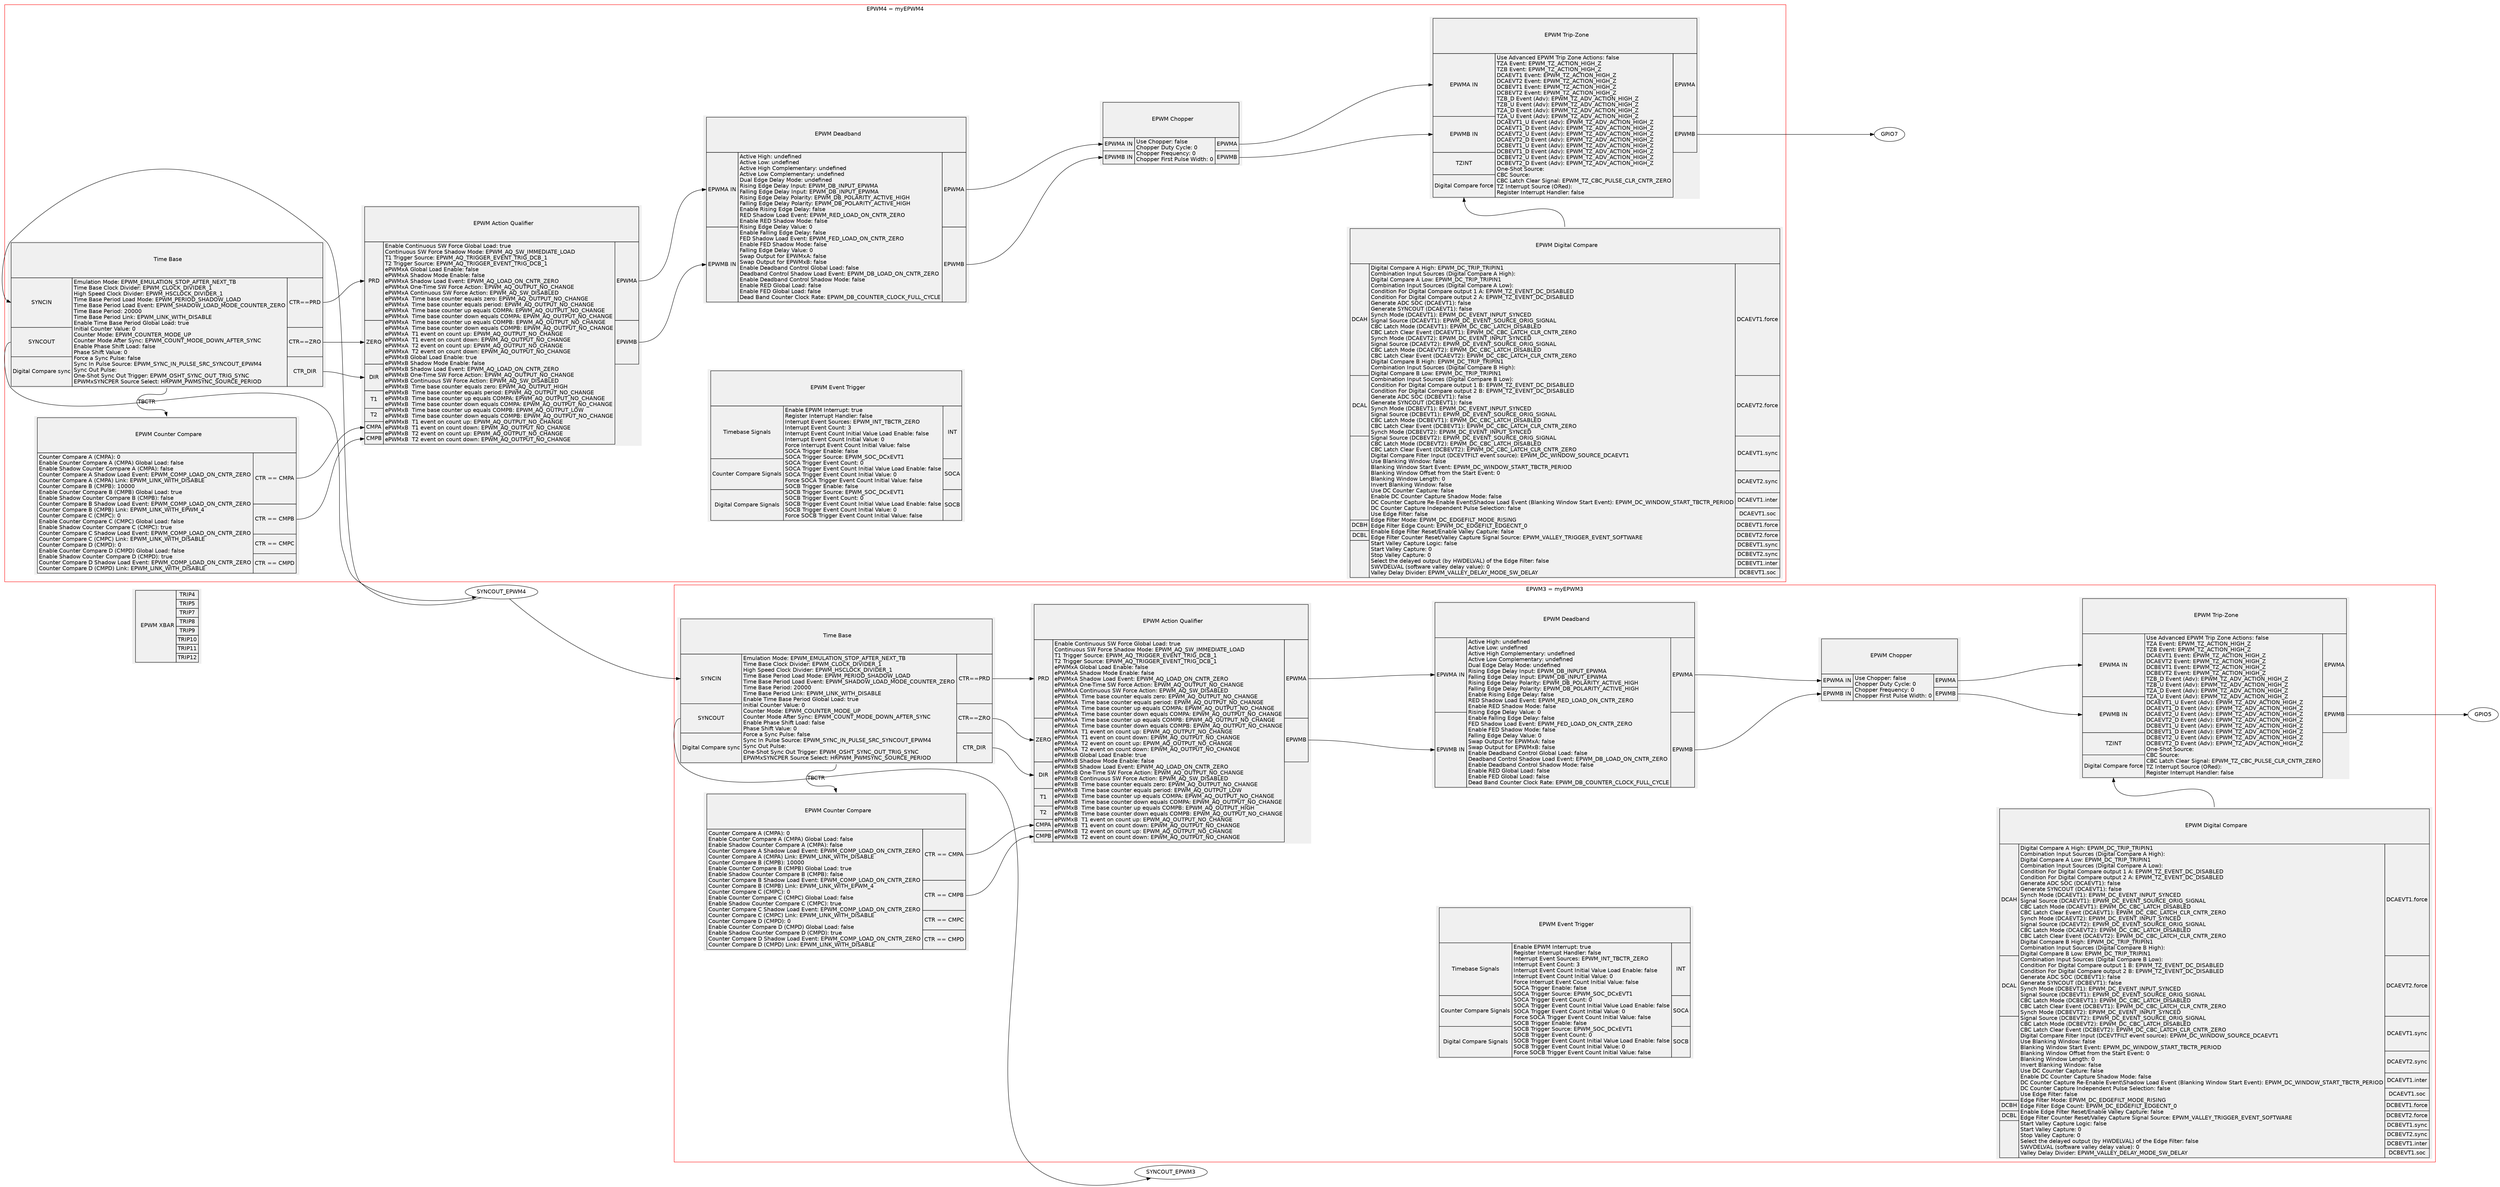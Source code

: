 digraph {
    graph [fontname = "helvetica"];
    node  [fontname = "helvetica"];
    edge  [fontname = "helvetica"];
    graph [mclimit=50 nodesep=0.5 rankdir=LR ranksep=1.25]
                   
    EPWMXBAR [label= <<TABLE BORDER='0' CELLBORDER='1' CELLPADDING='3' CELLSPACING='0'>
                       <TR><TD PORT='epwmxbar_title' ROWSPAN='9'><br/><br/>  EPWM XBAR<br/><br/><br/></TD></TR>
                       <TR><TD PORT='trip4'>TRIP4</TD></TR>
                       <TR><TD PORT='trip5'>TRIP5</TD></TR>
                       <TR><TD PORT='trip7'>TRIP7</TD></TR>
                       <TR><TD PORT='trip8'>TRIP8</TD></TR>
                       <TR><TD PORT='trip9'>TRIP9</TD></TR>
                       <TR><TD PORT='trip10'>TRIP10</TD></TR>
                       <TR><TD PORT='trip11'>TRIP11</TD></TR>
                       <TR><TD PORT='trip12'>TRIP12</TD></TR>
                       </TABLE>> 
               color=black shape=plaintext fillcolor="#F0F0F0" style=filled]

       
    subgraph cluster_epwm4 {
        label = "EPWM4 = myEPWM4";
        color=red;
        
        
        epwm4_TB [label= <<TABLE BORDER='0' CELLBORDER='1' CELLPADDING='3' CELLSPACING='0'>
                        <TR><TD PORT='' COLSPAN='3'><br/><br/>  Time Base <br/><br/><br/></TD></TR>
                        <TR><TD PORT='epwm4_syncin'>SYNCIN</TD><TD ROWSPAN='3'>Emulation Mode: EPWM_EMULATION_STOP_AFTER_NEXT_TB<br align="left" />Time Base Clock Divider: EPWM_CLOCK_DIVIDER_1<br align="left" />High Speed Clock Divider: EPWM_HSCLOCK_DIVIDER_1<br align="left" />Time Base Period Load Mode: EPWM_PERIOD_SHADOW_LOAD<br align="left" />Time Base Period Load Event: EPWM_SHADOW_LOAD_MODE_COUNTER_ZERO<br align="left" />Time Base Period: 20000<br align="left" />Time Base Period Link: EPWM_LINK_WITH_DISABLE<br align="left" />Enable Time Base Period Global Load: true<br align="left" />Initial Counter Value: 0<br align="left" />Counter Mode: EPWM_COUNTER_MODE_UP<br align="left" />Counter Mode After Sync: EPWM_COUNT_MODE_DOWN_AFTER_SYNC<br align="left" />Enable Phase Shift Load: false<br align="left" />Phase Shift Value: 0<br align="left" />Force a Sync Pulse: false<br align="left" />Sync In Pulse Source: EPWM_SYNC_IN_PULSE_SRC_SYNCOUT_EPWM4<br align="left" />Sync Out Pulse: <br align="left" />One-Shot Sync Out Trigger: EPWM_OSHT_SYNC_OUT_TRIG_SYNC<br align="left" />EPWMxSYNCPER Source Select: HRPWM_PWMSYNC_SOURCE_PERIOD<br align="left" /></TD><TD PORT='epwm4_tb_prd'>CTR==PRD</TD></TR>
                        <TR><TD PORT='epwm4_syncout'>SYNCOUT</TD><TD COL='3' PORT='epwm4_tb_zero'>CTR==ZRO</TD></TR>
                        <TR><TD PORT=''>Digital Compare sync</TD><TD COL='3' PORT='epwm4_tb_dir'>CTR_DIR</TD></TR>
                       </TABLE>> 
               color=black shape=plaintext fillcolor="#F0F0F0" style=filled]
        
        
        epwm4_DC [label= <<TABLE BORDER='0' CELLBORDER='1' CELLPADDING='3' CELLSPACING='0'>
                       <TR><TD PORT='epwm4_dc_title' COLSPAN='3'><br/><br/>  EPWM Digital Compare<br/><br/><br/></TD></TR>
                       <TR><TD PORT='epwm4_dcah'>DCAH</TD><TD ROWSPAN='12'>Digital Compare A High: EPWM_DC_TRIP_TRIPIN1<br align="left" />Combination Input Sources (Digital Compare A High): <br align="left" />Digital Compare A Low: EPWM_DC_TRIP_TRIPIN1<br align="left" />Combination Input Sources (Digital Compare A Low): <br align="left" />Condition For Digital Compare output 1 A: EPWM_TZ_EVENT_DC_DISABLED<br align="left" />Condition For Digital Compare output 2 A: EPWM_TZ_EVENT_DC_DISABLED<br align="left" />Generate ADC SOC (DCAEVT1): false<br align="left" />Generate SYNCOUT (DCAEVT1): false<br align="left" />Synch Mode (DCAEVT1): EPWM_DC_EVENT_INPUT_SYNCED<br align="left" />Signal Source (DCAEVT1): EPWM_DC_EVENT_SOURCE_ORIG_SIGNAL<br align="left" />CBC Latch Mode (DCAEVT1): EPWM_DC_CBC_LATCH_DISABLED<br align="left" />CBC Latch Clear Event (DCAEVT1): EPWM_DC_CBC_LATCH_CLR_CNTR_ZERO<br align="left" />Synch Mode (DCAEVT2): EPWM_DC_EVENT_INPUT_SYNCED<br align="left" />Signal Source (DCAEVT2): EPWM_DC_EVENT_SOURCE_ORIG_SIGNAL<br align="left" />CBC Latch Mode (DCAEVT2): EPWM_DC_CBC_LATCH_DISABLED<br align="left" />CBC Latch Clear Event (DCAEVT2): EPWM_DC_CBC_LATCH_CLR_CNTR_ZERO<br align="left" />Digital Compare B High: EPWM_DC_TRIP_TRIPIN1<br align="left" />Combination Input Sources (Digital Compare B High): <br align="left" />Digital Compare B Low: EPWM_DC_TRIP_TRIPIN1<br align="left" />Combination Input Sources (Digital Compare B Low): <br align="left" />Condition For Digital Compare output 1 B: EPWM_TZ_EVENT_DC_DISABLED<br align="left" />Condition For Digital Compare output 2 B: EPWM_TZ_EVENT_DC_DISABLED<br align="left" />Generate ADC SOC (DCBEVT1): false<br align="left" />Generate SYNCOUT (DCBEVT1): false<br align="left" />Synch Mode (DCBEVT1): EPWM_DC_EVENT_INPUT_SYNCED<br align="left" />Signal Source (DCBEVT1): EPWM_DC_EVENT_SOURCE_ORIG_SIGNAL<br align="left" />CBC Latch Mode (DCBEVT1): EPWM_DC_CBC_LATCH_DISABLED<br align="left" />CBC Latch Clear Event (DCBEVT1): EPWM_DC_CBC_LATCH_CLR_CNTR_ZERO<br align="left" />Synch Mode (DCBEVT2): EPWM_DC_EVENT_INPUT_SYNCED<br align="left" />Signal Source (DCBEVT2): EPWM_DC_EVENT_SOURCE_ORIG_SIGNAL<br align="left" />CBC Latch Mode (DCBEVT2): EPWM_DC_CBC_LATCH_DISABLED<br align="left" />CBC Latch Clear Event (DCBEVT2): EPWM_DC_CBC_LATCH_CLR_CNTR_ZERO<br align="left" />Digital Compare Filter Input (DCEVTFILT event source): EPWM_DC_WINDOW_SOURCE_DCAEVT1<br align="left" />Use Blanking Window: false<br align="left" />Blanking Window Start Event: EPWM_DC_WINDOW_START_TBCTR_PERIOD<br align="left" />Blanking Window Offset from the Start Event: 0<br align="left" />Blanking Window Length: 0<br align="left" />Invert Blanking Window: false<br align="left" />Use DC Counter Capture: false<br align="left" />Enable DC Counter Capture Shadow Mode: false<br align="left" />DC Counter Capture Re-Enable Event\Shadow Load Event (Blanking Window Start Event): EPWM_DC_WINDOW_START_TBCTR_PERIOD<br align="left" />DC Counter Capture Independent Pulse Selection: false<br align="left" />Use Edge Filter: false<br align="left" />Edge Filter Mode: EPWM_DC_EDGEFILT_MODE_RISING<br align="left" />Edge Filter Edge Count: EPWM_DC_EDGEFILT_EDGECNT_0<br align="left" />Enable Edge Filter Reset/Enable Valley Capture: false<br align="left" />Edge Filter Counter Reset/Valley Capture Signal Source: EPWM_VALLEY_TRIGGER_EVENT_SOFTWARE<br align="left" />Start Valley Capture Logic: false<br align="left" />Start Valley Capture: 0<br align="left" />Stop Valley Capture: 0<br align="left" />Select the delayed output (by HWDELVAL) of the Edge Filter: false<br align="left" />SWVDELVAL (software valley delay value): 0<br align="left" />Valley Delay Divider: EPWM_VALLEY_DELAY_MODE_SW_DELAY<br align="left" /></TD><TD COL='3' PORT='epwm4_dcaevt1frc'>DCAEVT1.force</TD></TR>
                       <TR><TD PORT='epwm4_dcal'>DCAL</TD>                                 <TD COL='3' PORT=''>DCAEVT2.force</TD></TR>
                       <TR><TD ROWSPAN='4'></TD>                                                        <TD COL='3' PORT=''>DCAEVT1.sync</TD></TR>
                       <TR>                                                                             <TD COL='3' PORT=''>DCAEVT2.sync</TD></TR>
                       <TR>                                                                             <TD COL='3' PORT=''>DCAEVT1.inter</TD></TR>
                       <TR>                                                                             <TD COL='3' PORT=''>DCAEVT1.soc</TD></TR>
                       <TR><TD PORT='epwm4_dcbh'>DCBH</TD>                                 <TD PORT='epwm4_dcbevt1frc'>DCBEVT1.force</TD></TR>
                       <TR><TD PORT='epwm4_dcbl'>DCBL</TD>                                 <TD PORT=''>DCBEVT2.force</TD></TR>
                       <TR><TD ROWSPAN='4'></TD>                                                        <TD COL='3' PORT=''>DCBEVT1.sync</TD></TR>
                       <TR>                                                                             <TD COL='3' PORT=''>DCBEVT2.sync</TD></TR>
                       <TR>                                                                             <TD COL='3' PORT=''>DCBEVT1.inter</TD></TR>
                       <TR>                                                                             <TD COL='3' PORT=''>DCBEVT1.soc</TD></TR>
                       </TABLE>> 
               color=black shape=plaintext fillcolor="#F0F0F0" style=filled]
        

        epwm4_CC [label= <<TABLE BORDER='0' CELLBORDER='1' CELLPADDING='3' CELLSPACING='0'>
                       <TR><TD PORT='epwm4_cc_title' COLSPAN='3'><br/><br/>  EPWM Counter Compare<br/><br/><br/></TD></TR>
                       <TR><TD PORT='' COLSPAN='2' ROWSPAN='4'>Counter Compare A (CMPA): 0<br align="left" />Enable Counter Compare A (CMPA) Global Load: false<br align="left" />Enable Shadow Counter Compare A (CMPA): false<br align="left" />Counter Compare A Shadow Load Event: EPWM_COMP_LOAD_ON_CNTR_ZERO<br align="left" />Counter Compare A (CMPA) Link: EPWM_LINK_WITH_DISABLE<br align="left" />Counter Compare B (CMPB): 10000<br align="left" />Enable Counter Compare B (CMPB) Global Load: true<br align="left" />Enable Shadow Counter Compare B (CMPB): false<br align="left" />Counter Compare B Shadow Load Event: EPWM_COMP_LOAD_ON_CNTR_ZERO<br align="left" />Counter Compare B (CMPB) Link: EPWM_LINK_WITH_EPWM_4<br align="left" />Counter Compare C (CMPC): 0<br align="left" />Enable Counter Compare C (CMPC) Global Load: false<br align="left" />Enable Shadow Counter Compare C (CMPC): true<br align="left" />Counter Compare C Shadow Load Event: EPWM_COMP_LOAD_ON_CNTR_ZERO<br align="left" />Counter Compare C (CMPC) Link: EPWM_LINK_WITH_DISABLE<br align="left" />Counter Compare D (CMPD): 0<br align="left" />Enable Counter Compare D (CMPD) Global Load: false<br align="left" />Enable Shadow Counter Compare D (CMPD): true<br align="left" />Counter Compare D Shadow Load Event: EPWM_COMP_LOAD_ON_CNTR_ZERO<br align="left" />Counter Compare D (CMPD) Link: EPWM_LINK_WITH_DISABLE<br align="left" /></TD><TD COL='3' PORT='epwm4_cc_cmpa'>CTR == CMPA</TD></TR>
                       <TR><TD COL='3' PORT='epwm4_cc_cmpb'>CTR == CMPB</TD></TR>
                       <TR><TD COL='3' PORT='epwm4_cc_cmpc'>CTR == CMPC</TD></TR>
                       <TR><TD COL='3' PORT='epwm4_cc_cmpd'>CTR == CMPD</TD></TR>
                       </TABLE>> 
               color=black shape=plaintext fillcolor="#F0F0F0" style=filled]


        epwm4_AQ [label= <<TABLE BORDER='0' CELLBORDER='1' CELLPADDING='3' CELLSPACING='0'>
                       <TR><TD PORT='epwm4_aq_title' COLSPAN='3'><br/><br/>  EPWM Action Qualifier<br/><br/><br/></TD></TR>
                       <TR><TD PORT='epwm4_aq_prd'>PRD</TD><TD PORT='' ROWSPAN='7'>Enable Continuous SW Force Global Load: true<br align="left" />Continuous SW Force Shadow Mode: EPWM_AQ_SW_IMMEDIATE_LOAD<br align="left" />T1 Trigger Source: EPWM_AQ_TRIGGER_EVENT_TRIG_DCB_1<br align="left" />T2 Trigger Source: EPWM_AQ_TRIGGER_EVENT_TRIG_DCB_1<br align="left" />ePWMxA Global Load Enable: false<br align="left" />ePWMxA Shadow Mode Enable: false<br align="left" />ePWMxA Shadow Load Event: EPWM_AQ_LOAD_ON_CNTR_ZERO<br align="left" />ePWMxA One-Time SW Force Action: EPWM_AQ_OUTPUT_NO_CHANGE<br align="left" />ePWMxA Continuous SW Force Action: EPWM_AQ_SW_DISABLED<br align="left" />ePWMxA  Time base counter equals zero: EPWM_AQ_OUTPUT_NO_CHANGE<br align="left" />ePWMxA  Time base counter equals period: EPWM_AQ_OUTPUT_NO_CHANGE<br align="left" />ePWMxA  Time base counter up equals COMPA: EPWM_AQ_OUTPUT_NO_CHANGE<br align="left" />ePWMxA  Time base counter down equals COMPA: EPWM_AQ_OUTPUT_NO_CHANGE<br align="left" />ePWMxA  Time base counter up equals COMPB: EPWM_AQ_OUTPUT_NO_CHANGE<br align="left" />ePWMxA  Time base counter down equals COMPB: EPWM_AQ_OUTPUT_NO_CHANGE<br align="left" />ePWMxA  T1 event on count up: EPWM_AQ_OUTPUT_NO_CHANGE<br align="left" />ePWMxA  T1 event on count down: EPWM_AQ_OUTPUT_NO_CHANGE<br align="left" />ePWMxA  T2 event on count up: EPWM_AQ_OUTPUT_NO_CHANGE<br align="left" />ePWMxA  T2 event on count down: EPWM_AQ_OUTPUT_NO_CHANGE<br align="left" />ePWMxB Global Load Enable: true<br align="left" />ePWMxB Shadow Mode Enable: false<br align="left" />ePWMxB Shadow Load Event: EPWM_AQ_LOAD_ON_CNTR_ZERO<br align="left" />ePWMxB One-Time SW Force Action: EPWM_AQ_OUTPUT_NO_CHANGE<br align="left" />ePWMxB Continuous SW Force Action: EPWM_AQ_SW_DISABLED<br align="left" />ePWMxB  Time base counter equals zero: EPWM_AQ_OUTPUT_HIGH<br align="left" />ePWMxB  Time base counter equals period: EPWM_AQ_OUTPUT_NO_CHANGE<br align="left" />ePWMxB  Time base counter up equals COMPA: EPWM_AQ_OUTPUT_NO_CHANGE<br align="left" />ePWMxB  Time base counter down equals COMPA: EPWM_AQ_OUTPUT_NO_CHANGE<br align="left" />ePWMxB  Time base counter up equals COMPB: EPWM_AQ_OUTPUT_LOW<br align="left" />ePWMxB  Time base counter down equals COMPB: EPWM_AQ_OUTPUT_NO_CHANGE<br align="left" />ePWMxB  T1 event on count up: EPWM_AQ_OUTPUT_NO_CHANGE<br align="left" />ePWMxB  T1 event on count down: EPWM_AQ_OUTPUT_NO_CHANGE<br align="left" />ePWMxB  T2 event on count up: EPWM_AQ_OUTPUT_NO_CHANGE<br align="left" />ePWMxB  T2 event on count down: EPWM_AQ_OUTPUT_NO_CHANGE<br align="left" /></TD><TD COL='3' PORT='epwm4_aq_epwma'>EPWMA</TD></TR>
                       <TR><TD PORT='epwm4_aq_zero'>ZERO</TD>                                    <TD COL='3' PORT='epwm4_aq_epwmb'>EPWMB</TD></TR>
                       <TR><TD PORT='epwm4_aq_dir'>DIR</TD>                                    </TR>
                       <TR><TD PORT='epwm4_aq_t1'>T1</TD>                                    </TR>
                       <TR><TD PORT='epwm4_aq_t2'>T2</TD>                                    </TR>
                       <TR><TD PORT='epwm4_aq_cmpa'>CMPA</TD>                                    </TR>
                       <TR><TD PORT='epwm4_aq_cmpb'>CMPB</TD>                                    </TR>
                       </TABLE>> 
               color=black shape=plaintext fillcolor="#F0F0F0" style=filled]


        epwm4_DB [label= <<TABLE BORDER='0' CELLBORDER='1' CELLPADDING='3' CELLSPACING='0'>
                       <TR><TD PORT='epwm4_db_title' COLSPAN='3'><br/><br/>  EPWM Deadband<br/><br/><br/></TD></TR>
                       <TR><TD PORT='epwm4_db_epwma_in'>EPWMA IN</TD><TD PORT='' ROWSPAN='2'>Active High: undefined<br align="left" />Active Low: undefined<br align="left" />Active High Complementary: undefined<br align="left" />Active Low Complementary: undefined<br align="left" />Dual Edge Delay Mode: undefined<br align="left" />Rising Edge Delay Input: EPWM_DB_INPUT_EPWMA<br align="left" />Falling Edge Delay Input: EPWM_DB_INPUT_EPWMA<br align="left" />Rising Edge Delay Polarity: EPWM_DB_POLARITY_ACTIVE_HIGH<br align="left" />Falling Edge Delay Polarity: EPWM_DB_POLARITY_ACTIVE_HIGH<br align="left" />Enable Rising Edge Delay: false<br align="left" />RED Shadow Load Event: EPWM_RED_LOAD_ON_CNTR_ZERO<br align="left" />Enable RED Shadow Mode: false<br align="left" />Rising Edge Delay Value: 0<br align="left" />Enable Falling Edge Delay: false<br align="left" />FED Shadow Load Event: EPWM_FED_LOAD_ON_CNTR_ZERO<br align="left" />Enable FED Shadow Mode: false<br align="left" />Falling Edge Delay Value: 0<br align="left" />Swap Output for EPWMxA: false<br align="left" />Swap Output for EPWMxB: false<br align="left" />Enable Deadband Control Global Load: false<br align="left" />Deadband Control Shadow Load Event: EPWM_DB_LOAD_ON_CNTR_ZERO<br align="left" />Enable Deadband Control Shadow Mode: false<br align="left" />Enable RED Global Load: false<br align="left" />Enable FED Global Load: false<br align="left" />Dead Band Counter Clock Rate: EPWM_DB_COUNTER_CLOCK_FULL_CYCLE<br align="left" /></TD><TD COL='3' PORT='epwm4_db_epwma_out'>EPWMA</TD></TR>
                       <TR><TD PORT='epwm4_db_epwmb_in'>EPWMB IN</TD>                                    <TD COL='3' PORT='epwm4_db_epwmb_out'>EPWMB</TD></TR>
                       </TABLE>> 
               color=black shape=plaintext fillcolor="#F0F0F0" style=filled]


        epwm4_PC [label= <<TABLE BORDER='0' CELLBORDER='1' CELLPADDING='3' CELLSPACING='0'>
                       <TR><TD PORT='epwm4_pc_title' COLSPAN='3'><br/><br/>  EPWM Chopper<br/><br/><br/></TD></TR>
                       <TR><TD PORT='epwm4_pc_epwma_in'>EPWMA IN</TD><TD PORT='' ROWSPAN='2'>Use Chopper: false<br align="left" />Chopper Duty Cycle: 0<br align="left" />Chopper Frequency: 0<br align="left" />Chopper First Pulse Width: 0<br align="left" /></TD><TD COL='3' PORT='epwm4_pc_epwma_out'>EPWMA</TD></TR>
                       <TR><TD PORT='epwm4_pc_epwmb_in'>EPWMB IN</TD>                                    <TD COL='3' PORT='epwm4_pc_epwmb_out'>EPWMB</TD></TR>
                       </TABLE>> 
               color=black shape=plaintext fillcolor="#F0F0F0" style=filled]


        epwm4_TZ [label= <<TABLE BORDER='0' CELLBORDER='1' CELLPADDING='3' CELLSPACING='0'>
                       <TR><TD PORT='epwm4_tz_title' COLSPAN='3'><br/><br/>  EPWM Trip-Zone<br/><br/><br/></TD></TR>
                       <TR><TD PORT='epwm4_tz_epwma_in'>EPWMA IN</TD><TD PORT='' ROWSPAN='4'>Use Advanced EPWM Trip Zone Actions: false<br align="left" />TZA Event: EPWM_TZ_ACTION_HIGH_Z<br align="left" />TZB Event: EPWM_TZ_ACTION_HIGH_Z<br align="left" />DCAEVT1 Event: EPWM_TZ_ACTION_HIGH_Z<br align="left" />DCAEVT2 Event: EPWM_TZ_ACTION_HIGH_Z<br align="left" />DCBEVT1 Event: EPWM_TZ_ACTION_HIGH_Z<br align="left" />DCBEVT2 Event: EPWM_TZ_ACTION_HIGH_Z<br align="left" />TZB_D Event (Adv): EPWM_TZ_ADV_ACTION_HIGH_Z<br align="left" />TZB_U Event (Adv): EPWM_TZ_ADV_ACTION_HIGH_Z<br align="left" />TZA_D Event (Adv): EPWM_TZ_ADV_ACTION_HIGH_Z<br align="left" />TZA_U Event (Adv): EPWM_TZ_ADV_ACTION_HIGH_Z<br align="left" />DCAEVT1_U Event (Adv): EPWM_TZ_ADV_ACTION_HIGH_Z<br align="left" />DCAEVT1_D Event (Adv): EPWM_TZ_ADV_ACTION_HIGH_Z<br align="left" />DCAEVT2_U Event (Adv): EPWM_TZ_ADV_ACTION_HIGH_Z<br align="left" />DCAEVT2_D Event (Adv): EPWM_TZ_ADV_ACTION_HIGH_Z<br align="left" />DCBEVT1_U Event (Adv): EPWM_TZ_ADV_ACTION_HIGH_Z<br align="left" />DCBEVT1_D Event (Adv): EPWM_TZ_ADV_ACTION_HIGH_Z<br align="left" />DCBEVT2_U Event (Adv): EPWM_TZ_ADV_ACTION_HIGH_Z<br align="left" />DCBEVT2_D Event (Adv): EPWM_TZ_ADV_ACTION_HIGH_Z<br align="left" />One-Shot Source: <br align="left" />CBC Source: <br align="left" />CBC Latch Clear Signal: EPWM_TZ_CBC_PULSE_CLR_CNTR_ZERO<br align="left" />TZ Interrupt Source (ORed): <br align="left" />Register Interrupt Handler: false<br align="left" /></TD><TD COL='3' PORT='epwm4_tz_epwma_out'>EPWMA</TD></TR>
                       <TR><TD PORT='epwm4_tz_epwmb_in'>EPWMB IN</TD>                                    <TD COL='3' PORT='epwm4_tz_epwmb_out'>EPWMB</TD></TR>
                       <TR><TD PORT='epwm4_tz_int'>TZINT</TD>                                    </TR>
                       <TR><TD PORT='epwm4_tz_dcforce'>Digital Compare force</TD>                                    </TR>
                       </TABLE>> 
               color=black shape=plaintext fillcolor="#F0F0F0" style=filled]


        epwm4_ET [label= <<TABLE BORDER='0' CELLBORDER='1' CELLPADDING='3' CELLSPACING='0'>
                       <TR><TD PORT='epwm4_et_title' COLSPAN='3'><br/><br/>  EPWM Event Trigger<br/><br/><br/></TD></TR>
                       <TR><TD PORT='epwm4_et_tb'>Timebase Signals</TD><TD PORT='' ROWSPAN='3'>Enable EPWM Interrupt: true<br align="left" />Register Interrupt Handler: false<br align="left" />Interrupt Event Sources: EPWM_INT_TBCTR_ZERO<br align="left" />Interrupt Event Count: 3<br align="left" />Interrupt Event Count Initial Value Load Enable: false<br align="left" />Interrupt Event Count Initial Value: 0<br align="left" />Force Interrupt Event Count Initial Value: false<br align="left" />SOCA Trigger Enable: false<br align="left" />SOCA Trigger Source: EPWM_SOC_DCxEVT1<br align="left" />SOCA Trigger Event Count: 0<br align="left" />SOCA Trigger Event Count Initial Value Load Enable: false<br align="left" />SOCA Trigger Event Count Initial Value: 0<br align="left" />Force SOCA Trigger Event Count Initial Value: false<br align="left" />SOCB Trigger Enable: false<br align="left" />SOCB Trigger Source: EPWM_SOC_DCxEVT1<br align="left" />SOCB Trigger Event Count: 0<br align="left" />SOCB Trigger Event Count Initial Value Load Enable: false<br align="left" />SOCB Trigger Event Count Initial Value: 0<br align="left" />Force SOCB Trigger Event Count Initial Value: false<br align="left" /></TD><TD COL='3' PORT='epwm4_et_int'>INT</TD></TR>
                       <TR><TD PORT='epwm4_et_cc'>Counter Compare Signals</TD>                                    <TD COL='3' PORT='epwm4_et_soca'>SOCA</TD></TR>
                       <TR><TD PORT='epwm4_et_dc'>Digital Compare Signals</TD>                                    <TD COL='3' PORT='epwm4_et_socb'>SOCB</TD></TR>
                       </TABLE>> 
               color=black shape=plaintext fillcolor="#F0F0F0" style=filled]


        {rank=same epwm4_TB; epwm4_CC};
        {rank=same epwm4_TZ; epwm4_DC};
        {rank=same epwm4_DB; epwm4_ET};
    }

    epwm4_TB:s -> epwm4_CC:n [label="TBCTR"];
    epwm4_DC:n -> epwm4_TZ:epwm4_tz_dcforce:s;


    epwm4_TB:epwm4_tb_prd:e -> epwm4_AQ:epwm4_aq_prd:w;
    epwm4_TB:epwm4_tb_zero:e -> epwm4_AQ:epwm4_aq_zero:w;
    epwm4_TB:epwm4_tb_dir:e -> epwm4_AQ:epwm4_aq_dir:w;
    epwm4_CC:epwm4_cc_cmpa:e -> epwm4_AQ:epwm4_aq_cmpa:w;
    epwm4_CC:epwm4_cc_cmpb:e -> epwm4_AQ:epwm4_aq_cmpb:w;

    epwm4_AQ:epwm4_aq_epwma:e -> epwm4_DB:epwm4_db_epwma_in:w
    epwm4_DB:epwm4_db_epwma_out:e -> epwm4_PC:epwm4_pc_epwma_in:w
    epwm4_PC:epwm4_pc_epwma_out:e -> epwm4_TZ:epwm4_tz_epwma_in:w

    
    epwm4_AQ:epwm4_aq_epwmb:e -> epwm4_DB:epwm4_db_epwmb_in:w
    epwm4_DB:epwm4_db_epwmb_out:e -> epwm4_PC:epwm4_pc_epwmb_in:w
    epwm4_PC:epwm4_pc_epwmb_out:e -> epwm4_TZ:epwm4_tz_epwmb_in:w


 	epwm4_TB:epwm4_syncout -> SYNCOUT_EPWM4

    epwm4_TZ:epwm4_tz_epwmb_out:e -> GPIO7
       
    subgraph cluster_epwm3 {
        label = "EPWM3 = myEPWM3";
        color=red;
        
        
        epwm3_TB [label= <<TABLE BORDER='0' CELLBORDER='1' CELLPADDING='3' CELLSPACING='0'>
                        <TR><TD PORT='' COLSPAN='3'><br/><br/>  Time Base <br/><br/><br/></TD></TR>
                        <TR><TD PORT='epwm3_syncin'>SYNCIN</TD><TD ROWSPAN='3'>Emulation Mode: EPWM_EMULATION_STOP_AFTER_NEXT_TB<br align="left" />Time Base Clock Divider: EPWM_CLOCK_DIVIDER_1<br align="left" />High Speed Clock Divider: EPWM_HSCLOCK_DIVIDER_1<br align="left" />Time Base Period Load Mode: EPWM_PERIOD_SHADOW_LOAD<br align="left" />Time Base Period Load Event: EPWM_SHADOW_LOAD_MODE_COUNTER_ZERO<br align="left" />Time Base Period: 20000<br align="left" />Time Base Period Link: EPWM_LINK_WITH_DISABLE<br align="left" />Enable Time Base Period Global Load: true<br align="left" />Initial Counter Value: 0<br align="left" />Counter Mode: EPWM_COUNTER_MODE_UP<br align="left" />Counter Mode After Sync: EPWM_COUNT_MODE_DOWN_AFTER_SYNC<br align="left" />Enable Phase Shift Load: false<br align="left" />Phase Shift Value: 0<br align="left" />Force a Sync Pulse: false<br align="left" />Sync In Pulse Source: EPWM_SYNC_IN_PULSE_SRC_SYNCOUT_EPWM4<br align="left" />Sync Out Pulse: <br align="left" />One-Shot Sync Out Trigger: EPWM_OSHT_SYNC_OUT_TRIG_SYNC<br align="left" />EPWMxSYNCPER Source Select: HRPWM_PWMSYNC_SOURCE_PERIOD<br align="left" /></TD><TD PORT='epwm3_tb_prd'>CTR==PRD</TD></TR>
                        <TR><TD PORT='epwm3_syncout'>SYNCOUT</TD><TD COL='3' PORT='epwm3_tb_zero'>CTR==ZRO</TD></TR>
                        <TR><TD PORT=''>Digital Compare sync</TD><TD COL='3' PORT='epwm3_tb_dir'>CTR_DIR</TD></TR>
                       </TABLE>> 
               color=black shape=plaintext fillcolor="#F0F0F0" style=filled]
        
        
        epwm3_DC [label= <<TABLE BORDER='0' CELLBORDER='1' CELLPADDING='3' CELLSPACING='0'>
                       <TR><TD PORT='epwm3_dc_title' COLSPAN='3'><br/><br/>  EPWM Digital Compare<br/><br/><br/></TD></TR>
                       <TR><TD PORT='epwm3_dcah'>DCAH</TD><TD ROWSPAN='12'>Digital Compare A High: EPWM_DC_TRIP_TRIPIN1<br align="left" />Combination Input Sources (Digital Compare A High): <br align="left" />Digital Compare A Low: EPWM_DC_TRIP_TRIPIN1<br align="left" />Combination Input Sources (Digital Compare A Low): <br align="left" />Condition For Digital Compare output 1 A: EPWM_TZ_EVENT_DC_DISABLED<br align="left" />Condition For Digital Compare output 2 A: EPWM_TZ_EVENT_DC_DISABLED<br align="left" />Generate ADC SOC (DCAEVT1): false<br align="left" />Generate SYNCOUT (DCAEVT1): false<br align="left" />Synch Mode (DCAEVT1): EPWM_DC_EVENT_INPUT_SYNCED<br align="left" />Signal Source (DCAEVT1): EPWM_DC_EVENT_SOURCE_ORIG_SIGNAL<br align="left" />CBC Latch Mode (DCAEVT1): EPWM_DC_CBC_LATCH_DISABLED<br align="left" />CBC Latch Clear Event (DCAEVT1): EPWM_DC_CBC_LATCH_CLR_CNTR_ZERO<br align="left" />Synch Mode (DCAEVT2): EPWM_DC_EVENT_INPUT_SYNCED<br align="left" />Signal Source (DCAEVT2): EPWM_DC_EVENT_SOURCE_ORIG_SIGNAL<br align="left" />CBC Latch Mode (DCAEVT2): EPWM_DC_CBC_LATCH_DISABLED<br align="left" />CBC Latch Clear Event (DCAEVT2): EPWM_DC_CBC_LATCH_CLR_CNTR_ZERO<br align="left" />Digital Compare B High: EPWM_DC_TRIP_TRIPIN1<br align="left" />Combination Input Sources (Digital Compare B High): <br align="left" />Digital Compare B Low: EPWM_DC_TRIP_TRIPIN1<br align="left" />Combination Input Sources (Digital Compare B Low): <br align="left" />Condition For Digital Compare output 1 B: EPWM_TZ_EVENT_DC_DISABLED<br align="left" />Condition For Digital Compare output 2 B: EPWM_TZ_EVENT_DC_DISABLED<br align="left" />Generate ADC SOC (DCBEVT1): false<br align="left" />Generate SYNCOUT (DCBEVT1): false<br align="left" />Synch Mode (DCBEVT1): EPWM_DC_EVENT_INPUT_SYNCED<br align="left" />Signal Source (DCBEVT1): EPWM_DC_EVENT_SOURCE_ORIG_SIGNAL<br align="left" />CBC Latch Mode (DCBEVT1): EPWM_DC_CBC_LATCH_DISABLED<br align="left" />CBC Latch Clear Event (DCBEVT1): EPWM_DC_CBC_LATCH_CLR_CNTR_ZERO<br align="left" />Synch Mode (DCBEVT2): EPWM_DC_EVENT_INPUT_SYNCED<br align="left" />Signal Source (DCBEVT2): EPWM_DC_EVENT_SOURCE_ORIG_SIGNAL<br align="left" />CBC Latch Mode (DCBEVT2): EPWM_DC_CBC_LATCH_DISABLED<br align="left" />CBC Latch Clear Event (DCBEVT2): EPWM_DC_CBC_LATCH_CLR_CNTR_ZERO<br align="left" />Digital Compare Filter Input (DCEVTFILT event source): EPWM_DC_WINDOW_SOURCE_DCAEVT1<br align="left" />Use Blanking Window: false<br align="left" />Blanking Window Start Event: EPWM_DC_WINDOW_START_TBCTR_PERIOD<br align="left" />Blanking Window Offset from the Start Event: 0<br align="left" />Blanking Window Length: 0<br align="left" />Invert Blanking Window: false<br align="left" />Use DC Counter Capture: false<br align="left" />Enable DC Counter Capture Shadow Mode: false<br align="left" />DC Counter Capture Re-Enable Event\Shadow Load Event (Blanking Window Start Event): EPWM_DC_WINDOW_START_TBCTR_PERIOD<br align="left" />DC Counter Capture Independent Pulse Selection: false<br align="left" />Use Edge Filter: false<br align="left" />Edge Filter Mode: EPWM_DC_EDGEFILT_MODE_RISING<br align="left" />Edge Filter Edge Count: EPWM_DC_EDGEFILT_EDGECNT_0<br align="left" />Enable Edge Filter Reset/Enable Valley Capture: false<br align="left" />Edge Filter Counter Reset/Valley Capture Signal Source: EPWM_VALLEY_TRIGGER_EVENT_SOFTWARE<br align="left" />Start Valley Capture Logic: false<br align="left" />Start Valley Capture: 0<br align="left" />Stop Valley Capture: 0<br align="left" />Select the delayed output (by HWDELVAL) of the Edge Filter: false<br align="left" />SWVDELVAL (software valley delay value): 0<br align="left" />Valley Delay Divider: EPWM_VALLEY_DELAY_MODE_SW_DELAY<br align="left" /></TD><TD COL='3' PORT='epwm3_dcaevt1frc'>DCAEVT1.force</TD></TR>
                       <TR><TD PORT='epwm3_dcal'>DCAL</TD>                                 <TD COL='3' PORT=''>DCAEVT2.force</TD></TR>
                       <TR><TD ROWSPAN='4'></TD>                                                        <TD COL='3' PORT=''>DCAEVT1.sync</TD></TR>
                       <TR>                                                                             <TD COL='3' PORT=''>DCAEVT2.sync</TD></TR>
                       <TR>                                                                             <TD COL='3' PORT=''>DCAEVT1.inter</TD></TR>
                       <TR>                                                                             <TD COL='3' PORT=''>DCAEVT1.soc</TD></TR>
                       <TR><TD PORT='epwm3_dcbh'>DCBH</TD>                                 <TD PORT='epwm3_dcbevt1frc'>DCBEVT1.force</TD></TR>
                       <TR><TD PORT='epwm3_dcbl'>DCBL</TD>                                 <TD PORT=''>DCBEVT2.force</TD></TR>
                       <TR><TD ROWSPAN='4'></TD>                                                        <TD COL='3' PORT=''>DCBEVT1.sync</TD></TR>
                       <TR>                                                                             <TD COL='3' PORT=''>DCBEVT2.sync</TD></TR>
                       <TR>                                                                             <TD COL='3' PORT=''>DCBEVT1.inter</TD></TR>
                       <TR>                                                                             <TD COL='3' PORT=''>DCBEVT1.soc</TD></TR>
                       </TABLE>> 
               color=black shape=plaintext fillcolor="#F0F0F0" style=filled]
        

        epwm3_CC [label= <<TABLE BORDER='0' CELLBORDER='1' CELLPADDING='3' CELLSPACING='0'>
                       <TR><TD PORT='epwm3_cc_title' COLSPAN='3'><br/><br/>  EPWM Counter Compare<br/><br/><br/></TD></TR>
                       <TR><TD PORT='' COLSPAN='2' ROWSPAN='4'>Counter Compare A (CMPA): 0<br align="left" />Enable Counter Compare A (CMPA) Global Load: false<br align="left" />Enable Shadow Counter Compare A (CMPA): false<br align="left" />Counter Compare A Shadow Load Event: EPWM_COMP_LOAD_ON_CNTR_ZERO<br align="left" />Counter Compare A (CMPA) Link: EPWM_LINK_WITH_DISABLE<br align="left" />Counter Compare B (CMPB): 10000<br align="left" />Enable Counter Compare B (CMPB) Global Load: true<br align="left" />Enable Shadow Counter Compare B (CMPB): false<br align="left" />Counter Compare B Shadow Load Event: EPWM_COMP_LOAD_ON_CNTR_ZERO<br align="left" />Counter Compare B (CMPB) Link: EPWM_LINK_WITH_EPWM_4<br align="left" />Counter Compare C (CMPC): 0<br align="left" />Enable Counter Compare C (CMPC) Global Load: false<br align="left" />Enable Shadow Counter Compare C (CMPC): true<br align="left" />Counter Compare C Shadow Load Event: EPWM_COMP_LOAD_ON_CNTR_ZERO<br align="left" />Counter Compare C (CMPC) Link: EPWM_LINK_WITH_DISABLE<br align="left" />Counter Compare D (CMPD): 0<br align="left" />Enable Counter Compare D (CMPD) Global Load: false<br align="left" />Enable Shadow Counter Compare D (CMPD): true<br align="left" />Counter Compare D Shadow Load Event: EPWM_COMP_LOAD_ON_CNTR_ZERO<br align="left" />Counter Compare D (CMPD) Link: EPWM_LINK_WITH_DISABLE<br align="left" /></TD><TD COL='3' PORT='epwm3_cc_cmpa'>CTR == CMPA</TD></TR>
                       <TR><TD COL='3' PORT='epwm3_cc_cmpb'>CTR == CMPB</TD></TR>
                       <TR><TD COL='3' PORT='epwm3_cc_cmpc'>CTR == CMPC</TD></TR>
                       <TR><TD COL='3' PORT='epwm3_cc_cmpd'>CTR == CMPD</TD></TR>
                       </TABLE>> 
               color=black shape=plaintext fillcolor="#F0F0F0" style=filled]


        epwm3_AQ [label= <<TABLE BORDER='0' CELLBORDER='1' CELLPADDING='3' CELLSPACING='0'>
                       <TR><TD PORT='epwm3_aq_title' COLSPAN='3'><br/><br/>  EPWM Action Qualifier<br/><br/><br/></TD></TR>
                       <TR><TD PORT='epwm3_aq_prd'>PRD</TD><TD PORT='' ROWSPAN='7'>Enable Continuous SW Force Global Load: true<br align="left" />Continuous SW Force Shadow Mode: EPWM_AQ_SW_IMMEDIATE_LOAD<br align="left" />T1 Trigger Source: EPWM_AQ_TRIGGER_EVENT_TRIG_DCB_1<br align="left" />T2 Trigger Source: EPWM_AQ_TRIGGER_EVENT_TRIG_DCB_1<br align="left" />ePWMxA Global Load Enable: false<br align="left" />ePWMxA Shadow Mode Enable: false<br align="left" />ePWMxA Shadow Load Event: EPWM_AQ_LOAD_ON_CNTR_ZERO<br align="left" />ePWMxA One-Time SW Force Action: EPWM_AQ_OUTPUT_NO_CHANGE<br align="left" />ePWMxA Continuous SW Force Action: EPWM_AQ_SW_DISABLED<br align="left" />ePWMxA  Time base counter equals zero: EPWM_AQ_OUTPUT_NO_CHANGE<br align="left" />ePWMxA  Time base counter equals period: EPWM_AQ_OUTPUT_NO_CHANGE<br align="left" />ePWMxA  Time base counter up equals COMPA: EPWM_AQ_OUTPUT_NO_CHANGE<br align="left" />ePWMxA  Time base counter down equals COMPA: EPWM_AQ_OUTPUT_NO_CHANGE<br align="left" />ePWMxA  Time base counter up equals COMPB: EPWM_AQ_OUTPUT_NO_CHANGE<br align="left" />ePWMxA  Time base counter down equals COMPB: EPWM_AQ_OUTPUT_NO_CHANGE<br align="left" />ePWMxA  T1 event on count up: EPWM_AQ_OUTPUT_NO_CHANGE<br align="left" />ePWMxA  T1 event on count down: EPWM_AQ_OUTPUT_NO_CHANGE<br align="left" />ePWMxA  T2 event on count up: EPWM_AQ_OUTPUT_NO_CHANGE<br align="left" />ePWMxA  T2 event on count down: EPWM_AQ_OUTPUT_NO_CHANGE<br align="left" />ePWMxB Global Load Enable: true<br align="left" />ePWMxB Shadow Mode Enable: false<br align="left" />ePWMxB Shadow Load Event: EPWM_AQ_LOAD_ON_CNTR_ZERO<br align="left" />ePWMxB One-Time SW Force Action: EPWM_AQ_OUTPUT_NO_CHANGE<br align="left" />ePWMxB Continuous SW Force Action: EPWM_AQ_SW_DISABLED<br align="left" />ePWMxB  Time base counter equals zero: EPWM_AQ_OUTPUT_NO_CHANGE<br align="left" />ePWMxB  Time base counter equals period: EPWM_AQ_OUTPUT_LOW<br align="left" />ePWMxB  Time base counter up equals COMPA: EPWM_AQ_OUTPUT_NO_CHANGE<br align="left" />ePWMxB  Time base counter down equals COMPA: EPWM_AQ_OUTPUT_NO_CHANGE<br align="left" />ePWMxB  Time base counter up equals COMPB: EPWM_AQ_OUTPUT_HIGH<br align="left" />ePWMxB  Time base counter down equals COMPB: EPWM_AQ_OUTPUT_NO_CHANGE<br align="left" />ePWMxB  T1 event on count up: EPWM_AQ_OUTPUT_NO_CHANGE<br align="left" />ePWMxB  T1 event on count down: EPWM_AQ_OUTPUT_NO_CHANGE<br align="left" />ePWMxB  T2 event on count up: EPWM_AQ_OUTPUT_NO_CHANGE<br align="left" />ePWMxB  T2 event on count down: EPWM_AQ_OUTPUT_NO_CHANGE<br align="left" /></TD><TD COL='3' PORT='epwm3_aq_epwma'>EPWMA</TD></TR>
                       <TR><TD PORT='epwm3_aq_zero'>ZERO</TD>                                    <TD COL='3' PORT='epwm3_aq_epwmb'>EPWMB</TD></TR>
                       <TR><TD PORT='epwm3_aq_dir'>DIR</TD>                                    </TR>
                       <TR><TD PORT='epwm3_aq_t1'>T1</TD>                                    </TR>
                       <TR><TD PORT='epwm3_aq_t2'>T2</TD>                                    </TR>
                       <TR><TD PORT='epwm3_aq_cmpa'>CMPA</TD>                                    </TR>
                       <TR><TD PORT='epwm3_aq_cmpb'>CMPB</TD>                                    </TR>
                       </TABLE>> 
               color=black shape=plaintext fillcolor="#F0F0F0" style=filled]


        epwm3_DB [label= <<TABLE BORDER='0' CELLBORDER='1' CELLPADDING='3' CELLSPACING='0'>
                       <TR><TD PORT='epwm3_db_title' COLSPAN='3'><br/><br/>  EPWM Deadband<br/><br/><br/></TD></TR>
                       <TR><TD PORT='epwm3_db_epwma_in'>EPWMA IN</TD><TD PORT='' ROWSPAN='2'>Active High: undefined<br align="left" />Active Low: undefined<br align="left" />Active High Complementary: undefined<br align="left" />Active Low Complementary: undefined<br align="left" />Dual Edge Delay Mode: undefined<br align="left" />Rising Edge Delay Input: EPWM_DB_INPUT_EPWMA<br align="left" />Falling Edge Delay Input: EPWM_DB_INPUT_EPWMA<br align="left" />Rising Edge Delay Polarity: EPWM_DB_POLARITY_ACTIVE_HIGH<br align="left" />Falling Edge Delay Polarity: EPWM_DB_POLARITY_ACTIVE_HIGH<br align="left" />Enable Rising Edge Delay: false<br align="left" />RED Shadow Load Event: EPWM_RED_LOAD_ON_CNTR_ZERO<br align="left" />Enable RED Shadow Mode: false<br align="left" />Rising Edge Delay Value: 0<br align="left" />Enable Falling Edge Delay: false<br align="left" />FED Shadow Load Event: EPWM_FED_LOAD_ON_CNTR_ZERO<br align="left" />Enable FED Shadow Mode: false<br align="left" />Falling Edge Delay Value: 0<br align="left" />Swap Output for EPWMxA: false<br align="left" />Swap Output for EPWMxB: false<br align="left" />Enable Deadband Control Global Load: false<br align="left" />Deadband Control Shadow Load Event: EPWM_DB_LOAD_ON_CNTR_ZERO<br align="left" />Enable Deadband Control Shadow Mode: false<br align="left" />Enable RED Global Load: false<br align="left" />Enable FED Global Load: false<br align="left" />Dead Band Counter Clock Rate: EPWM_DB_COUNTER_CLOCK_FULL_CYCLE<br align="left" /></TD><TD COL='3' PORT='epwm3_db_epwma_out'>EPWMA</TD></TR>
                       <TR><TD PORT='epwm3_db_epwmb_in'>EPWMB IN</TD>                                    <TD COL='3' PORT='epwm3_db_epwmb_out'>EPWMB</TD></TR>
                       </TABLE>> 
               color=black shape=plaintext fillcolor="#F0F0F0" style=filled]


        epwm3_PC [label= <<TABLE BORDER='0' CELLBORDER='1' CELLPADDING='3' CELLSPACING='0'>
                       <TR><TD PORT='epwm3_pc_title' COLSPAN='3'><br/><br/>  EPWM Chopper<br/><br/><br/></TD></TR>
                       <TR><TD PORT='epwm3_pc_epwma_in'>EPWMA IN</TD><TD PORT='' ROWSPAN='2'>Use Chopper: false<br align="left" />Chopper Duty Cycle: 0<br align="left" />Chopper Frequency: 0<br align="left" />Chopper First Pulse Width: 0<br align="left" /></TD><TD COL='3' PORT='epwm3_pc_epwma_out'>EPWMA</TD></TR>
                       <TR><TD PORT='epwm3_pc_epwmb_in'>EPWMB IN</TD>                                    <TD COL='3' PORT='epwm3_pc_epwmb_out'>EPWMB</TD></TR>
                       </TABLE>> 
               color=black shape=plaintext fillcolor="#F0F0F0" style=filled]


        epwm3_TZ [label= <<TABLE BORDER='0' CELLBORDER='1' CELLPADDING='3' CELLSPACING='0'>
                       <TR><TD PORT='epwm3_tz_title' COLSPAN='3'><br/><br/>  EPWM Trip-Zone<br/><br/><br/></TD></TR>
                       <TR><TD PORT='epwm3_tz_epwma_in'>EPWMA IN</TD><TD PORT='' ROWSPAN='4'>Use Advanced EPWM Trip Zone Actions: false<br align="left" />TZA Event: EPWM_TZ_ACTION_HIGH_Z<br align="left" />TZB Event: EPWM_TZ_ACTION_HIGH_Z<br align="left" />DCAEVT1 Event: EPWM_TZ_ACTION_HIGH_Z<br align="left" />DCAEVT2 Event: EPWM_TZ_ACTION_HIGH_Z<br align="left" />DCBEVT1 Event: EPWM_TZ_ACTION_HIGH_Z<br align="left" />DCBEVT2 Event: EPWM_TZ_ACTION_HIGH_Z<br align="left" />TZB_D Event (Adv): EPWM_TZ_ADV_ACTION_HIGH_Z<br align="left" />TZB_U Event (Adv): EPWM_TZ_ADV_ACTION_HIGH_Z<br align="left" />TZA_D Event (Adv): EPWM_TZ_ADV_ACTION_HIGH_Z<br align="left" />TZA_U Event (Adv): EPWM_TZ_ADV_ACTION_HIGH_Z<br align="left" />DCAEVT1_U Event (Adv): EPWM_TZ_ADV_ACTION_HIGH_Z<br align="left" />DCAEVT1_D Event (Adv): EPWM_TZ_ADV_ACTION_HIGH_Z<br align="left" />DCAEVT2_U Event (Adv): EPWM_TZ_ADV_ACTION_HIGH_Z<br align="left" />DCAEVT2_D Event (Adv): EPWM_TZ_ADV_ACTION_HIGH_Z<br align="left" />DCBEVT1_U Event (Adv): EPWM_TZ_ADV_ACTION_HIGH_Z<br align="left" />DCBEVT1_D Event (Adv): EPWM_TZ_ADV_ACTION_HIGH_Z<br align="left" />DCBEVT2_U Event (Adv): EPWM_TZ_ADV_ACTION_HIGH_Z<br align="left" />DCBEVT2_D Event (Adv): EPWM_TZ_ADV_ACTION_HIGH_Z<br align="left" />One-Shot Source: <br align="left" />CBC Source: <br align="left" />CBC Latch Clear Signal: EPWM_TZ_CBC_PULSE_CLR_CNTR_ZERO<br align="left" />TZ Interrupt Source (ORed): <br align="left" />Register Interrupt Handler: false<br align="left" /></TD><TD COL='3' PORT='epwm3_tz_epwma_out'>EPWMA</TD></TR>
                       <TR><TD PORT='epwm3_tz_epwmb_in'>EPWMB IN</TD>                                    <TD COL='3' PORT='epwm3_tz_epwmb_out'>EPWMB</TD></TR>
                       <TR><TD PORT='epwm3_tz_int'>TZINT</TD>                                    </TR>
                       <TR><TD PORT='epwm3_tz_dcforce'>Digital Compare force</TD>                                    </TR>
                       </TABLE>> 
               color=black shape=plaintext fillcolor="#F0F0F0" style=filled]


        epwm3_ET [label= <<TABLE BORDER='0' CELLBORDER='1' CELLPADDING='3' CELLSPACING='0'>
                       <TR><TD PORT='epwm3_et_title' COLSPAN='3'><br/><br/>  EPWM Event Trigger<br/><br/><br/></TD></TR>
                       <TR><TD PORT='epwm3_et_tb'>Timebase Signals</TD><TD PORT='' ROWSPAN='3'>Enable EPWM Interrupt: true<br align="left" />Register Interrupt Handler: false<br align="left" />Interrupt Event Sources: EPWM_INT_TBCTR_ZERO<br align="left" />Interrupt Event Count: 3<br align="left" />Interrupt Event Count Initial Value Load Enable: false<br align="left" />Interrupt Event Count Initial Value: 0<br align="left" />Force Interrupt Event Count Initial Value: false<br align="left" />SOCA Trigger Enable: false<br align="left" />SOCA Trigger Source: EPWM_SOC_DCxEVT1<br align="left" />SOCA Trigger Event Count: 0<br align="left" />SOCA Trigger Event Count Initial Value Load Enable: false<br align="left" />SOCA Trigger Event Count Initial Value: 0<br align="left" />Force SOCA Trigger Event Count Initial Value: false<br align="left" />SOCB Trigger Enable: false<br align="left" />SOCB Trigger Source: EPWM_SOC_DCxEVT1<br align="left" />SOCB Trigger Event Count: 0<br align="left" />SOCB Trigger Event Count Initial Value Load Enable: false<br align="left" />SOCB Trigger Event Count Initial Value: 0<br align="left" />Force SOCB Trigger Event Count Initial Value: false<br align="left" /></TD><TD COL='3' PORT='epwm3_et_int'>INT</TD></TR>
                       <TR><TD PORT='epwm3_et_cc'>Counter Compare Signals</TD>                                    <TD COL='3' PORT='epwm3_et_soca'>SOCA</TD></TR>
                       <TR><TD PORT='epwm3_et_dc'>Digital Compare Signals</TD>                                    <TD COL='3' PORT='epwm3_et_socb'>SOCB</TD></TR>
                       </TABLE>> 
               color=black shape=plaintext fillcolor="#F0F0F0" style=filled]


        {rank=same epwm3_TB; epwm3_CC};
        {rank=same epwm3_TZ; epwm3_DC};
        {rank=same epwm3_DB; epwm3_ET};
    }

    epwm3_TB:s -> epwm3_CC:n [label="TBCTR"];
    epwm3_DC:n -> epwm3_TZ:epwm3_tz_dcforce:s;


    epwm3_TB:epwm3_tb_prd:e -> epwm3_AQ:epwm3_aq_prd:w;
    epwm3_TB:epwm3_tb_zero:e -> epwm3_AQ:epwm3_aq_zero:w;
    epwm3_TB:epwm3_tb_dir:e -> epwm3_AQ:epwm3_aq_dir:w;
    epwm3_CC:epwm3_cc_cmpa:e -> epwm3_AQ:epwm3_aq_cmpa:w;
    epwm3_CC:epwm3_cc_cmpb:e -> epwm3_AQ:epwm3_aq_cmpb:w;

    epwm3_AQ:epwm3_aq_epwma:e -> epwm3_DB:epwm3_db_epwma_in:w
    epwm3_DB:epwm3_db_epwma_out:e -> epwm3_PC:epwm3_pc_epwma_in:w
    epwm3_PC:epwm3_pc_epwma_out:e -> epwm3_TZ:epwm3_tz_epwma_in:w

    
    epwm3_AQ:epwm3_aq_epwmb:e -> epwm3_DB:epwm3_db_epwmb_in:w
    epwm3_DB:epwm3_db_epwmb_out:e -> epwm3_PC:epwm3_pc_epwmb_in:w
    epwm3_PC:epwm3_pc_epwmb_out:e -> epwm3_TZ:epwm3_tz_epwmb_in:w


 	epwm3_TB:epwm3_syncout -> SYNCOUT_EPWM3

    epwm3_TZ:epwm3_tz_epwmb_out:e -> GPIO5
 
 	
    SYNCOUT_EPWM4 -> epwm4_TB:epwm4_syncin
    SYNCOUT_EPWM4 -> epwm3_TB:epwm3_syncin


}
